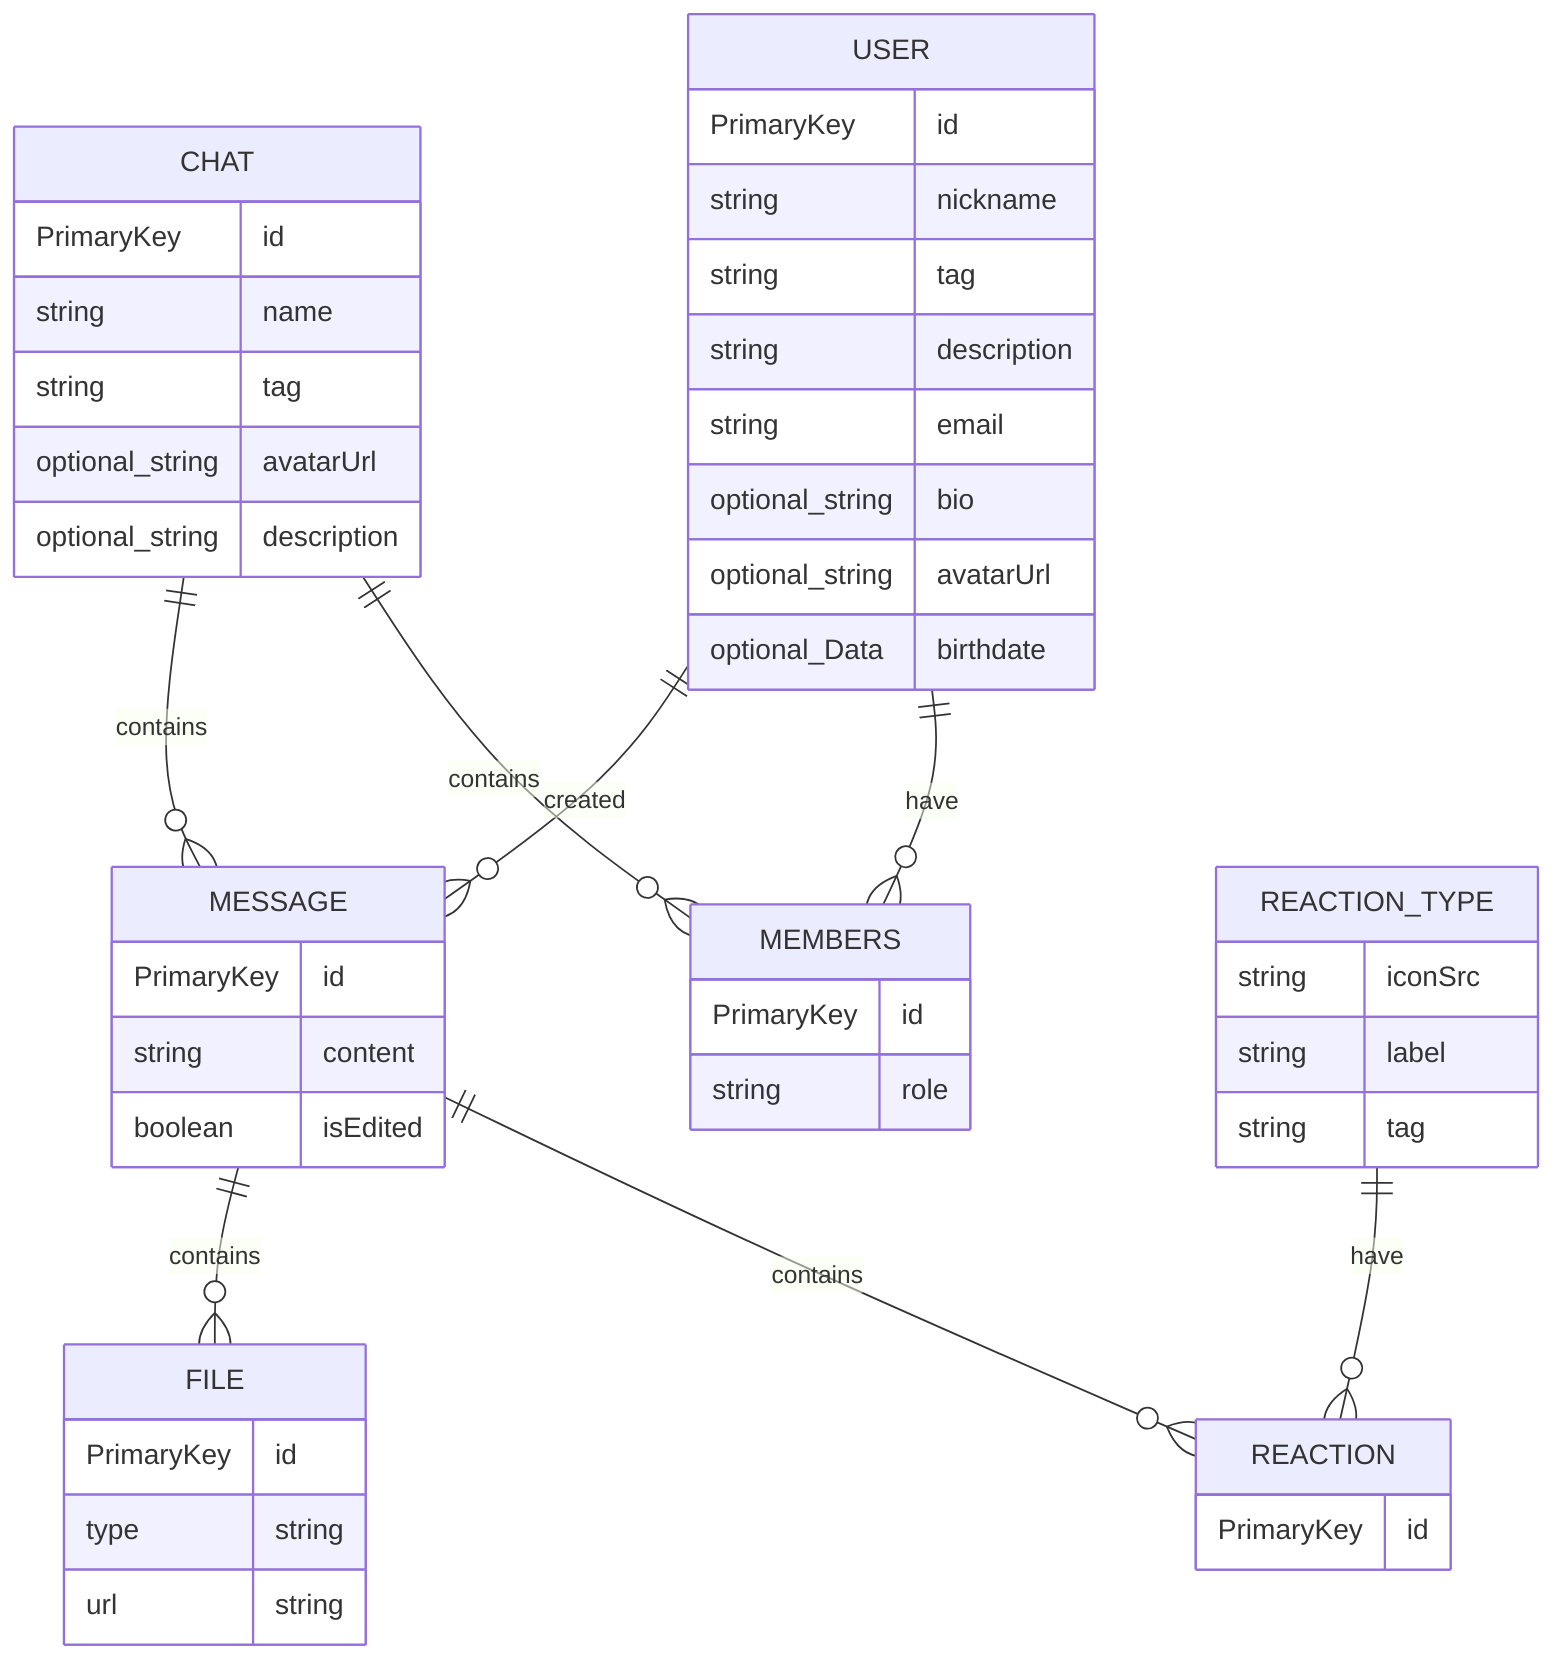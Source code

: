 erDiagram
	direction TB
	MESSAGE {
		PrimaryKey id  ""  
		string content  ""  
		boolean isEdited  ""  
	}

	FILE {
		PrimaryKey id  ""  
		type string  ""  
		url string  ""  
	}

	CHAT {
		PrimaryKey id  ""  
		string name  ""  
		string tag  ""  
		optional_string avatarUrl  ""  
		optional_string description  ""  
	}

	USER {
		PrimaryKey id  ""  
		string nickname  ""  
		string tag  ""  
		string description  ""  
		string email  ""  
		optional_string bio  ""  
		optional_string avatarUrl  ""  
		optional_Data birthdate  ""  
	}

	REACTION {
		PrimaryKey id  ""  
	}

	MEMBERS {
		PrimaryKey id  ""  
		string role  ""  
	}

	REACTION_TYPE {
		string iconSrc  ""  
		string label  ""  
		string tag  ""  
	}

	MESSAGE||--o{FILE:"contains"
	CHAT||--o{MESSAGE:"contains"
	USER||--o{MESSAGE:"created"
	REACTION_TYPE||--o{REACTION:"have"
	MESSAGE||--o{REACTION:"contains"
	CHAT||--o{MEMBERS:"contains"
    USER||--o{MEMBERS:"have"